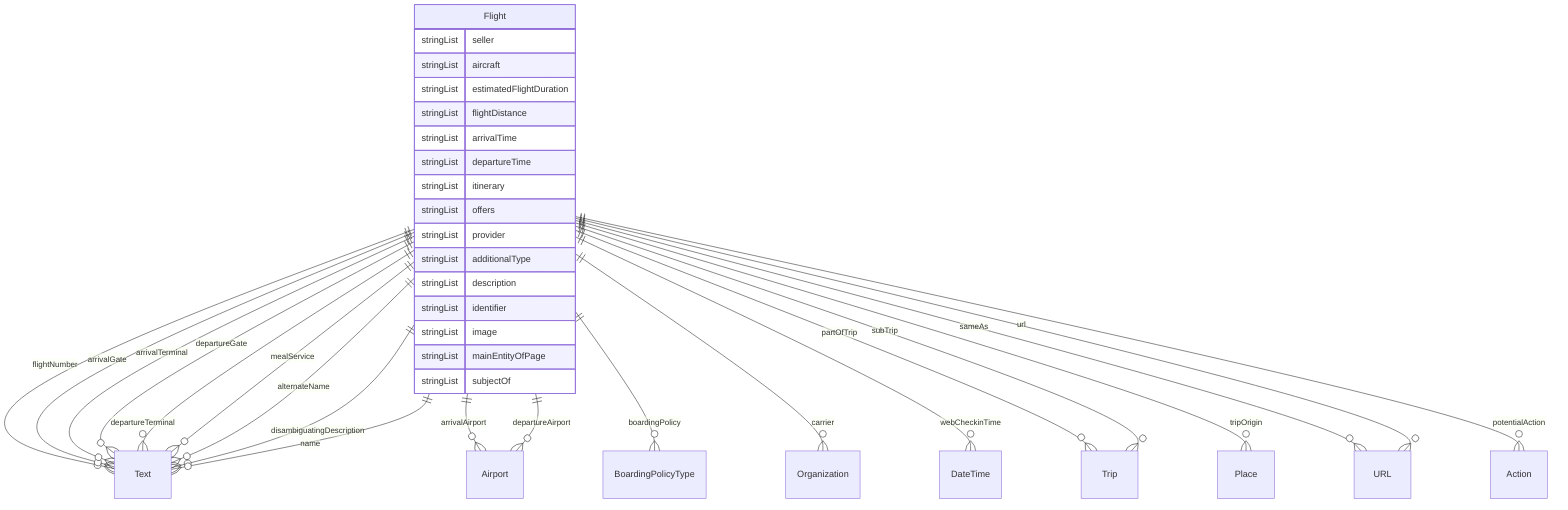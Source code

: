 erDiagram
Flight {
    stringList seller  
    stringList aircraft  
    stringList estimatedFlightDuration  
    stringList flightDistance  
    stringList arrivalTime  
    stringList departureTime  
    stringList itinerary  
    stringList offers  
    stringList provider  
    stringList additionalType  
    stringList description  
    stringList identifier  
    stringList image  
    stringList mainEntityOfPage  
    stringList subjectOf  
}

Flight ||--}o Text : "flightNumber"
Flight ||--}o Airport : "arrivalAirport"
Flight ||--}o Text : "arrivalGate"
Flight ||--}o Text : "arrivalTerminal"
Flight ||--}o BoardingPolicyType : "boardingPolicy"
Flight ||--}o Organization : "carrier"
Flight ||--}o Airport : "departureAirport"
Flight ||--}o Text : "departureGate"
Flight ||--}o Text : "departureTerminal"
Flight ||--}o Text : "mealService"
Flight ||--}o DateTime : "webCheckinTime"
Flight ||--}o Trip : "partOfTrip"
Flight ||--}o Trip : "subTrip"
Flight ||--}o Place : "tripOrigin"
Flight ||--}o Text : "alternateName"
Flight ||--}o Text : "disambiguatingDescription"
Flight ||--}o Text : "name"
Flight ||--}o URL : "sameAs"
Flight ||--}o Action : "potentialAction"
Flight ||--}o URL : "url"